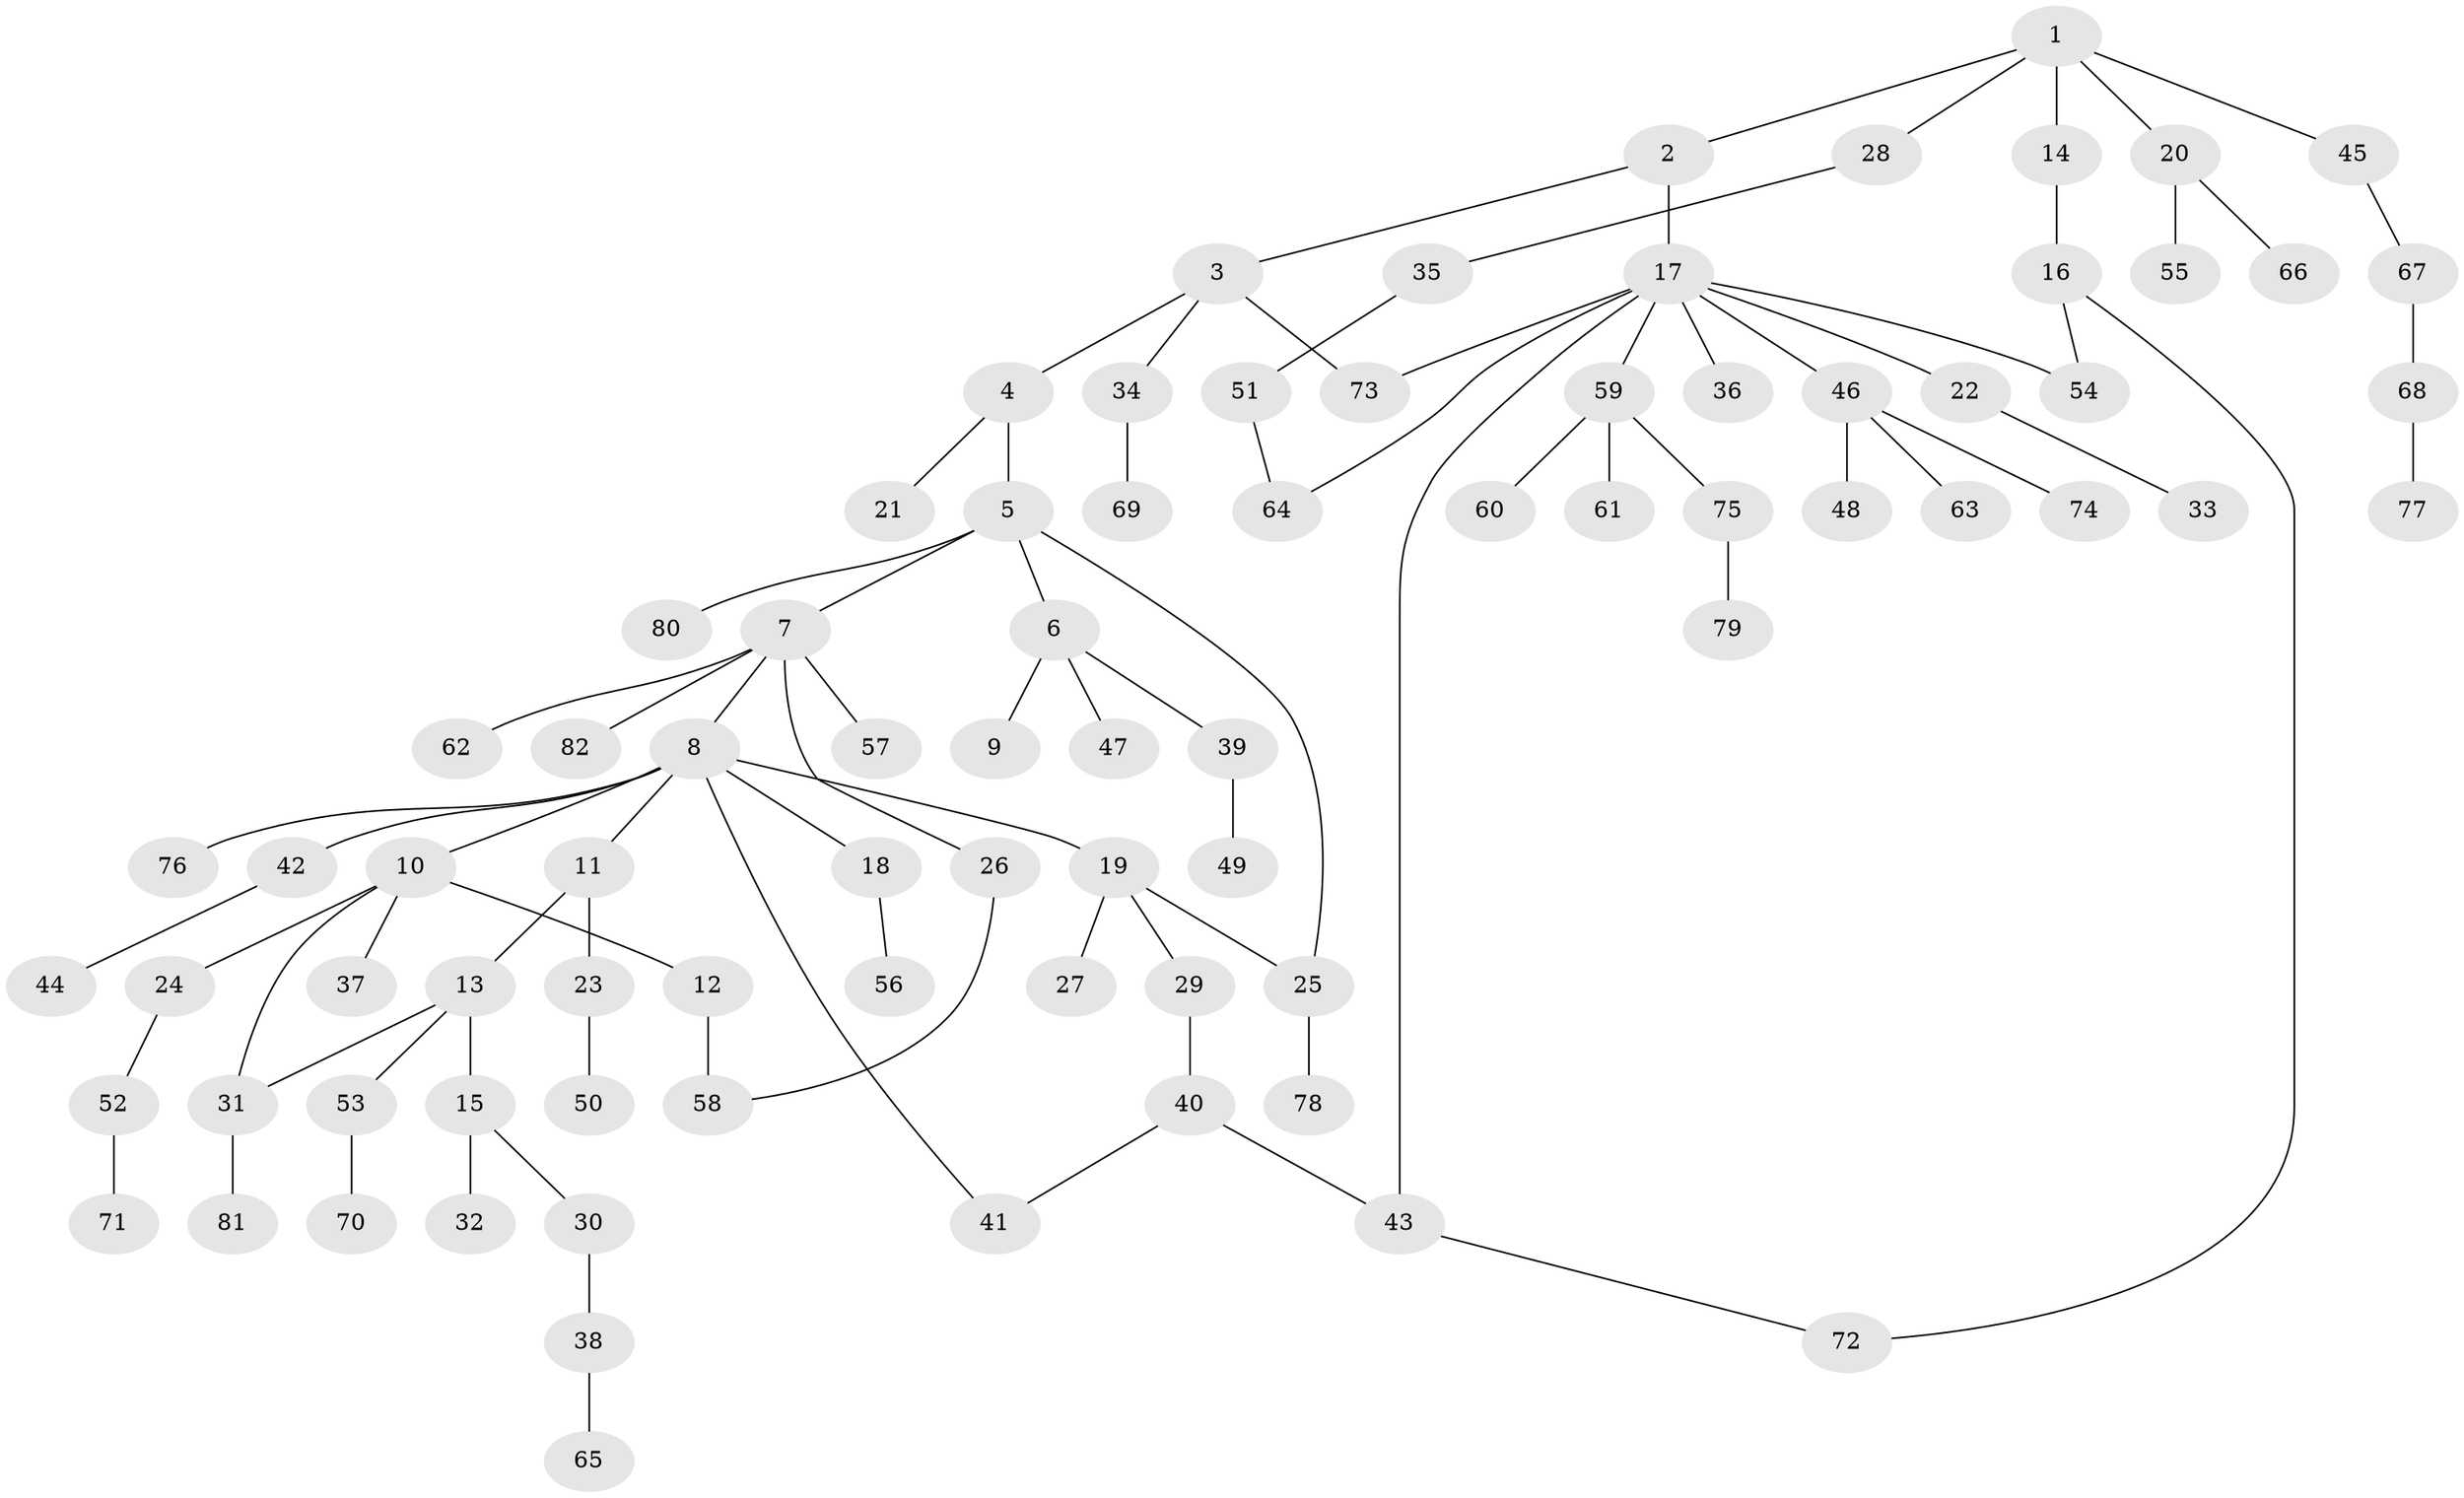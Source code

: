// Generated by graph-tools (version 1.1) at 2025/25/03/09/25 03:25:29]
// undirected, 82 vertices, 90 edges
graph export_dot {
graph [start="1"]
  node [color=gray90,style=filled];
  1;
  2;
  3;
  4;
  5;
  6;
  7;
  8;
  9;
  10;
  11;
  12;
  13;
  14;
  15;
  16;
  17;
  18;
  19;
  20;
  21;
  22;
  23;
  24;
  25;
  26;
  27;
  28;
  29;
  30;
  31;
  32;
  33;
  34;
  35;
  36;
  37;
  38;
  39;
  40;
  41;
  42;
  43;
  44;
  45;
  46;
  47;
  48;
  49;
  50;
  51;
  52;
  53;
  54;
  55;
  56;
  57;
  58;
  59;
  60;
  61;
  62;
  63;
  64;
  65;
  66;
  67;
  68;
  69;
  70;
  71;
  72;
  73;
  74;
  75;
  76;
  77;
  78;
  79;
  80;
  81;
  82;
  1 -- 2;
  1 -- 14;
  1 -- 20;
  1 -- 28;
  1 -- 45;
  2 -- 3;
  2 -- 17;
  3 -- 4;
  3 -- 34;
  3 -- 73;
  4 -- 5;
  4 -- 21;
  5 -- 6;
  5 -- 7;
  5 -- 25;
  5 -- 80;
  6 -- 9;
  6 -- 39;
  6 -- 47;
  7 -- 8;
  7 -- 26;
  7 -- 57;
  7 -- 62;
  7 -- 82;
  8 -- 10;
  8 -- 11;
  8 -- 18;
  8 -- 19;
  8 -- 41;
  8 -- 42;
  8 -- 76;
  10 -- 12;
  10 -- 24;
  10 -- 37;
  10 -- 31;
  11 -- 13;
  11 -- 23;
  12 -- 58;
  13 -- 15;
  13 -- 31;
  13 -- 53;
  14 -- 16;
  15 -- 30;
  15 -- 32;
  16 -- 54;
  16 -- 72;
  17 -- 22;
  17 -- 36;
  17 -- 43;
  17 -- 46;
  17 -- 59;
  17 -- 64;
  17 -- 73;
  17 -- 54;
  18 -- 56;
  19 -- 27;
  19 -- 29;
  19 -- 25;
  20 -- 55;
  20 -- 66;
  22 -- 33;
  23 -- 50;
  24 -- 52;
  25 -- 78;
  26 -- 58;
  28 -- 35;
  29 -- 40;
  30 -- 38;
  31 -- 81;
  34 -- 69;
  35 -- 51;
  38 -- 65;
  39 -- 49;
  40 -- 43;
  40 -- 41;
  42 -- 44;
  43 -- 72;
  45 -- 67;
  46 -- 48;
  46 -- 63;
  46 -- 74;
  51 -- 64;
  52 -- 71;
  53 -- 70;
  59 -- 60;
  59 -- 61;
  59 -- 75;
  67 -- 68;
  68 -- 77;
  75 -- 79;
}
